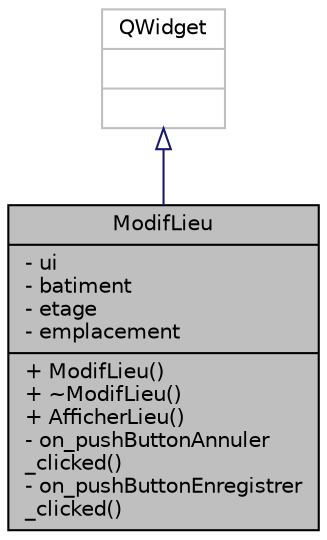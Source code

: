 digraph "ModifLieu"
{
  edge [fontname="Helvetica",fontsize="10",labelfontname="Helvetica",labelfontsize="10"];
  node [fontname="Helvetica",fontsize="10",shape=record];
  Node0 [label="{ModifLieu\n|- ui\l- batiment\l- etage\l- emplacement\l|+ ModifLieu()\l+ ~ModifLieu()\l+ AfficherLieu()\l- on_pushButtonAnnuler\l_clicked()\l- on_pushButtonEnregistrer\l_clicked()\l}",height=0.2,width=0.4,color="black", fillcolor="grey75", style="filled", fontcolor="black"];
  Node1 -> Node0 [dir="back",color="midnightblue",fontsize="10",style="solid",arrowtail="onormal",fontname="Helvetica"];
  Node1 [label="{QWidget\n||}",height=0.2,width=0.4,color="grey75", fillcolor="white", style="filled"];
}
